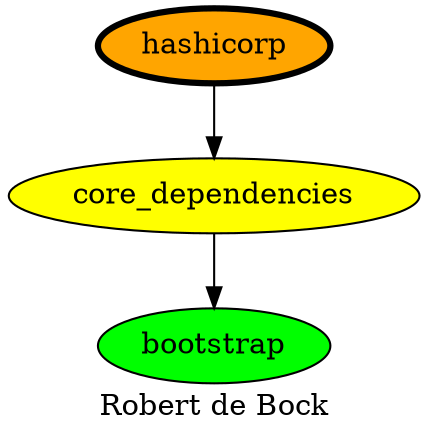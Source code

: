 digraph PhiloDilemma {
  label = "Robert de Bock" ;
  overlap=false
  {
    bootstrap [fillcolor=green style=filled]
    core_dependencies [fillcolor=yellow style=filled]
    hashicorp [fillcolor=orange style=filled penwidth=3]
  }
  hashicorp -> core_dependencies
  core_dependencies -> bootstrap
}
